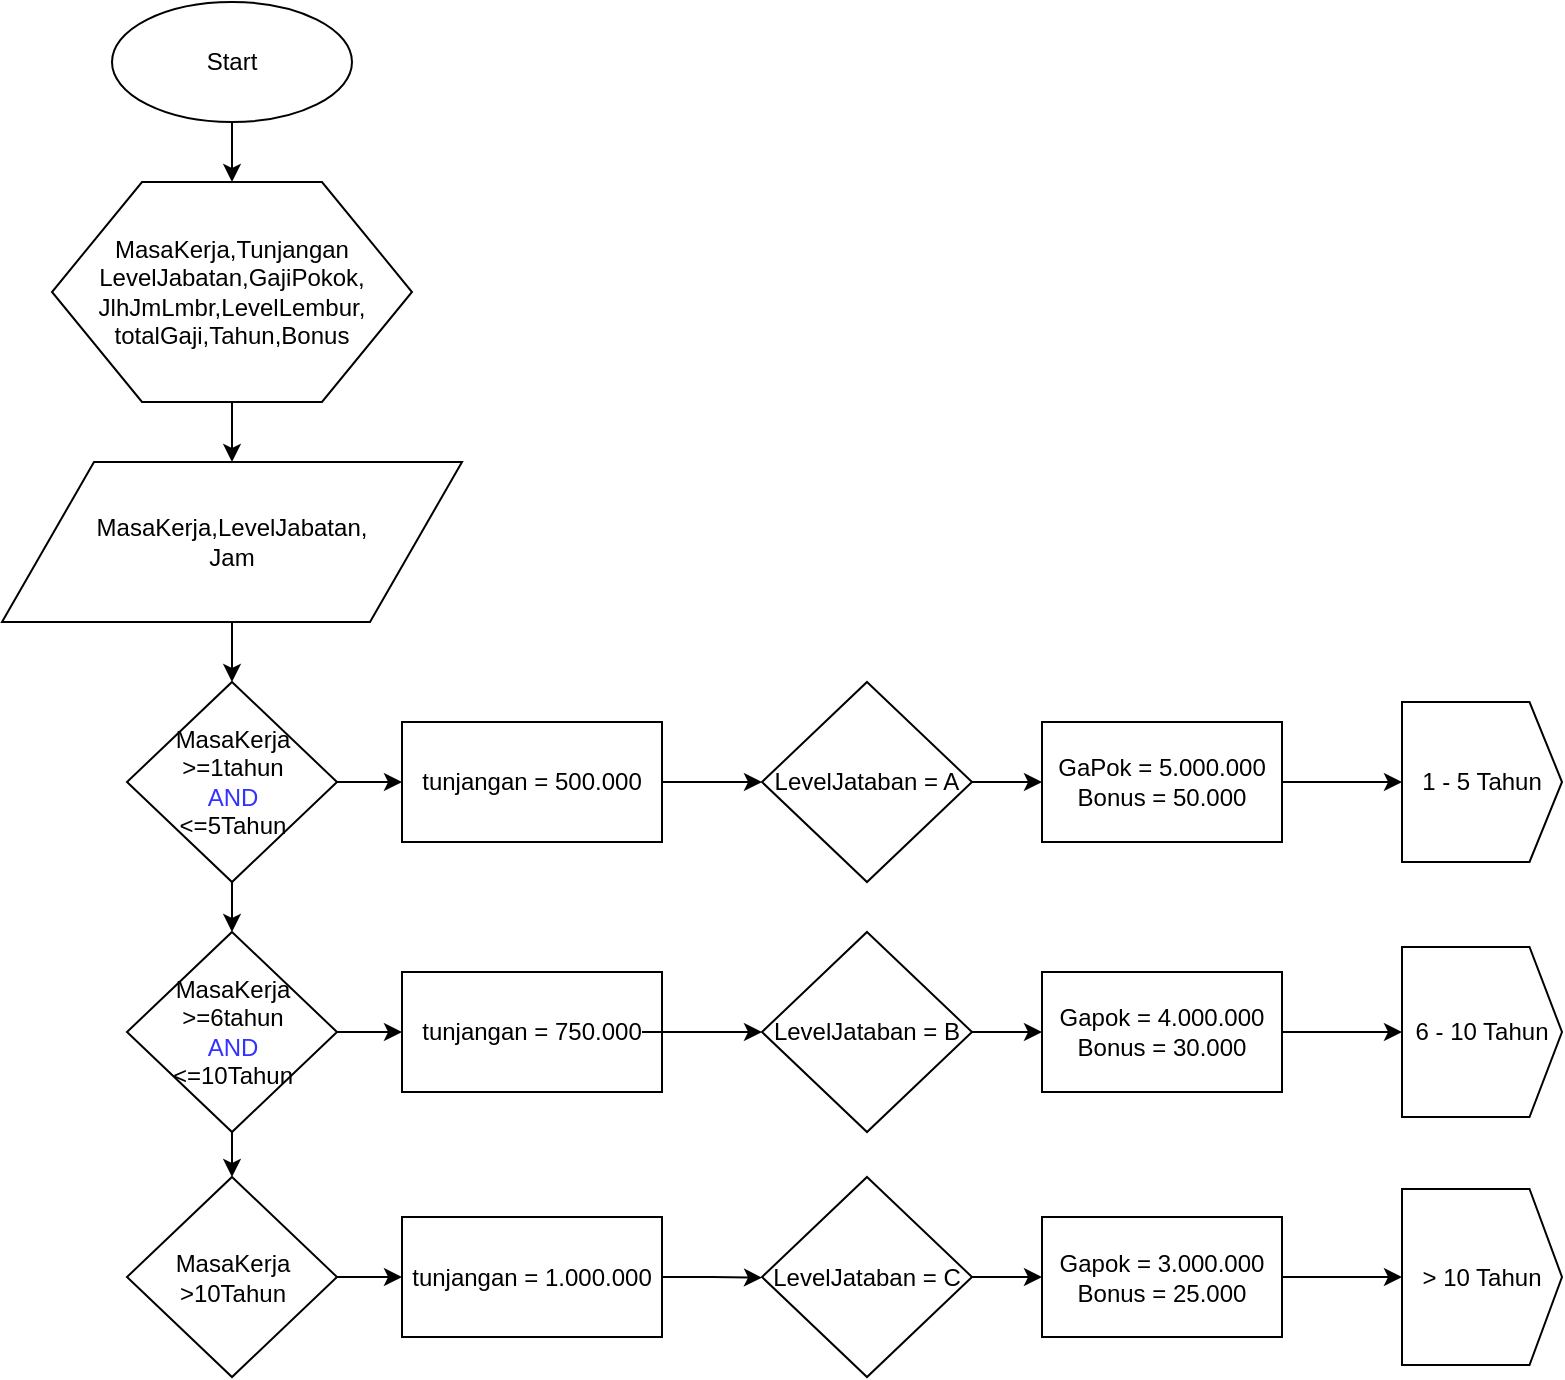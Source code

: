<mxfile version="12.1.3" type="github" pages="3">
  <diagram id="6a731a19-8d31-9384-78a2-239565b7b9f0" name="Page-1">
    <mxGraphModel dx="1423" dy="797" grid="1" gridSize="10" guides="1" tooltips="1" connect="1" arrows="1" fold="1" page="1" pageScale="1" pageWidth="3300" pageHeight="2339" background="#ffffff" math="0" shadow="0">
      <root>
        <mxCell id="0"/>
        <mxCell id="1" parent="0"/>
        <mxCell id="Qgxx7pnSmwGBrbIEIWsP-57" value="" style="edgeStyle=orthogonalEdgeStyle;rounded=0;orthogonalLoop=1;jettySize=auto;html=1;" parent="1" source="Qgxx7pnSmwGBrbIEIWsP-55" target="Qgxx7pnSmwGBrbIEIWsP-56" edge="1">
          <mxGeometry relative="1" as="geometry"/>
        </mxCell>
        <mxCell id="Qgxx7pnSmwGBrbIEIWsP-55" value="Start" style="ellipse;whiteSpace=wrap;html=1;" parent="1" vertex="1">
          <mxGeometry x="55" y="60" width="120" height="60" as="geometry"/>
        </mxCell>
        <mxCell id="Qgxx7pnSmwGBrbIEIWsP-59" value="" style="edgeStyle=orthogonalEdgeStyle;rounded=0;orthogonalLoop=1;jettySize=auto;html=1;" parent="1" source="Qgxx7pnSmwGBrbIEIWsP-56" target="Qgxx7pnSmwGBrbIEIWsP-58" edge="1">
          <mxGeometry relative="1" as="geometry"/>
        </mxCell>
        <mxCell id="Qgxx7pnSmwGBrbIEIWsP-56" value="MasaKerja,Tunjangan&lt;br&gt;LevelJabatan,GajiPokok,&lt;br&gt;JlhJmLmbr,LevelLembur,&lt;br&gt;totalGaji,Tahun,Bonus" style="shape=hexagon;perimeter=hexagonPerimeter2;whiteSpace=wrap;html=1;" parent="1" vertex="1">
          <mxGeometry x="25" y="150" width="180" height="110" as="geometry"/>
        </mxCell>
        <mxCell id="Qgxx7pnSmwGBrbIEIWsP-61" value="" style="edgeStyle=orthogonalEdgeStyle;rounded=0;orthogonalLoop=1;jettySize=auto;html=1;" parent="1" source="Qgxx7pnSmwGBrbIEIWsP-58" target="Qgxx7pnSmwGBrbIEIWsP-60" edge="1">
          <mxGeometry relative="1" as="geometry"/>
        </mxCell>
        <mxCell id="Qgxx7pnSmwGBrbIEIWsP-58" value="MasaKerja,LevelJabatan,&lt;br&gt;Jam" style="shape=parallelogram;perimeter=parallelogramPerimeter;whiteSpace=wrap;html=1;" parent="1" vertex="1">
          <mxGeometry y="290" width="230" height="80" as="geometry"/>
        </mxCell>
        <mxCell id="Qgxx7pnSmwGBrbIEIWsP-66" value="" style="edgeStyle=orthogonalEdgeStyle;rounded=0;orthogonalLoop=1;jettySize=auto;html=1;" parent="1" source="Qgxx7pnSmwGBrbIEIWsP-60" target="Qgxx7pnSmwGBrbIEIWsP-63" edge="1">
          <mxGeometry relative="1" as="geometry"/>
        </mxCell>
        <mxCell id="dYlzVkUk47u2wLpIIhUg-4" value="" style="edgeStyle=orthogonalEdgeStyle;rounded=0;orthogonalLoop=1;jettySize=auto;html=1;" parent="1" source="Qgxx7pnSmwGBrbIEIWsP-60" target="dYlzVkUk47u2wLpIIhUg-2" edge="1">
          <mxGeometry relative="1" as="geometry"/>
        </mxCell>
        <mxCell id="Qgxx7pnSmwGBrbIEIWsP-60" value="MasaKerja&lt;br&gt;&amp;gt;=1tahun&lt;br&gt;&lt;font color=&quot;#3333ff&quot;&gt;AND&lt;/font&gt;&lt;br&gt;&amp;lt;=5Tahun" style="rhombus;whiteSpace=wrap;html=1;" parent="1" vertex="1">
          <mxGeometry x="62.5" y="400" width="105" height="100" as="geometry"/>
        </mxCell>
        <mxCell id="Qgxx7pnSmwGBrbIEIWsP-65" value="" style="edgeStyle=orthogonalEdgeStyle;rounded=0;orthogonalLoop=1;jettySize=auto;html=1;" parent="1" source="Qgxx7pnSmwGBrbIEIWsP-63" edge="1">
          <mxGeometry relative="1" as="geometry">
            <mxPoint x="380" y="450" as="targetPoint"/>
          </mxGeometry>
        </mxCell>
        <mxCell id="Qgxx7pnSmwGBrbIEIWsP-63" value="tunjangan = 500.000" style="rounded=0;whiteSpace=wrap;html=1;" parent="1" vertex="1">
          <mxGeometry x="200" y="420" width="130" height="60" as="geometry"/>
        </mxCell>
        <mxCell id="dYlzVkUk47u2wLpIIhUg-1" value="" style="edgeStyle=orthogonalEdgeStyle;rounded=0;orthogonalLoop=1;jettySize=auto;html=1;" parent="1" source="dYlzVkUk47u2wLpIIhUg-2" target="dYlzVkUk47u2wLpIIhUg-3" edge="1">
          <mxGeometry relative="1" as="geometry"/>
        </mxCell>
        <mxCell id="dYlzVkUk47u2wLpIIhUg-8" value="" style="edgeStyle=orthogonalEdgeStyle;rounded=0;orthogonalLoop=1;jettySize=auto;html=1;" parent="1" source="dYlzVkUk47u2wLpIIhUg-2" target="dYlzVkUk47u2wLpIIhUg-6" edge="1">
          <mxGeometry relative="1" as="geometry"/>
        </mxCell>
        <mxCell id="dYlzVkUk47u2wLpIIhUg-2" value="MasaKerja&lt;br&gt;&amp;gt;=6tahun&lt;br&gt;&lt;font color=&quot;#3333ff&quot;&gt;AND&lt;/font&gt;&lt;br&gt;&amp;lt;=10Tahun" style="rhombus;whiteSpace=wrap;html=1;" parent="1" vertex="1">
          <mxGeometry x="62.5" y="525" width="105" height="100" as="geometry"/>
        </mxCell>
        <mxCell id="dYlzVkUk47u2wLpIIhUg-3" value="tunjangan = 750.000" style="rounded=0;whiteSpace=wrap;html=1;" parent="1" vertex="1">
          <mxGeometry x="200" y="545" width="130" height="60" as="geometry"/>
        </mxCell>
        <mxCell id="dYlzVkUk47u2wLpIIhUg-5" value="" style="edgeStyle=orthogonalEdgeStyle;rounded=0;orthogonalLoop=1;jettySize=auto;html=1;" parent="1" source="dYlzVkUk47u2wLpIIhUg-6" target="dYlzVkUk47u2wLpIIhUg-7" edge="1">
          <mxGeometry relative="1" as="geometry"/>
        </mxCell>
        <mxCell id="dYlzVkUk47u2wLpIIhUg-6" value="MasaKerja&lt;br&gt;&amp;gt;10Tahun" style="rhombus;whiteSpace=wrap;html=1;" parent="1" vertex="1">
          <mxGeometry x="62.5" y="647.5" width="105" height="100" as="geometry"/>
        </mxCell>
        <mxCell id="dYlzVkUk47u2wLpIIhUg-7" value="tunjangan = 1.000.000" style="rounded=0;whiteSpace=wrap;html=1;" parent="1" vertex="1">
          <mxGeometry x="200" y="667.5" width="130" height="60" as="geometry"/>
        </mxCell>
        <mxCell id="dYlzVkUk47u2wLpIIhUg-13" value="" style="edgeStyle=orthogonalEdgeStyle;rounded=0;orthogonalLoop=1;jettySize=auto;html=1;" parent="1" edge="1">
          <mxGeometry relative="1" as="geometry">
            <mxPoint x="320" y="575" as="sourcePoint"/>
            <mxPoint x="380" y="575" as="targetPoint"/>
          </mxGeometry>
        </mxCell>
        <mxCell id="dYlzVkUk47u2wLpIIhUg-15" value="" style="edgeStyle=orthogonalEdgeStyle;rounded=0;orthogonalLoop=1;jettySize=auto;html=1;exitX=1;exitY=0.5;exitDx=0;exitDy=0;" parent="1" source="dYlzVkUk47u2wLpIIhUg-7" edge="1">
          <mxGeometry relative="1" as="geometry">
            <mxPoint x="340" y="698" as="sourcePoint"/>
            <mxPoint x="380" y="697.833" as="targetPoint"/>
          </mxGeometry>
        </mxCell>
        <mxCell id="md7aP9a993Q4YNCQHjae-6" value="" style="edgeStyle=orthogonalEdgeStyle;rounded=0;orthogonalLoop=1;jettySize=auto;html=1;" parent="1" source="md7aP9a993Q4YNCQHjae-3" target="md7aP9a993Q4YNCQHjae-4" edge="1">
          <mxGeometry relative="1" as="geometry"/>
        </mxCell>
        <mxCell id="md7aP9a993Q4YNCQHjae-3" value="LevelJataban = A" style="rhombus;whiteSpace=wrap;html=1;" parent="1" vertex="1">
          <mxGeometry x="380" y="400" width="105" height="100" as="geometry"/>
        </mxCell>
        <mxCell id="DAVtJFWMKiSFKnXcEgFz-4" value="" style="edgeStyle=orthogonalEdgeStyle;rounded=0;orthogonalLoop=1;jettySize=auto;html=1;" edge="1" parent="1" source="md7aP9a993Q4YNCQHjae-4" target="DAVtJFWMKiSFKnXcEgFz-1">
          <mxGeometry relative="1" as="geometry"/>
        </mxCell>
        <mxCell id="md7aP9a993Q4YNCQHjae-4" value="GaPok = 5.000.000&lt;br&gt;Bonus = 50.000" style="rounded=0;whiteSpace=wrap;html=1;" parent="1" vertex="1">
          <mxGeometry x="520" y="420" width="120" height="60" as="geometry"/>
        </mxCell>
        <mxCell id="md7aP9a993Q4YNCQHjae-7" value="" style="edgeStyle=orthogonalEdgeStyle;rounded=0;orthogonalLoop=1;jettySize=auto;html=1;" parent="1" source="md7aP9a993Q4YNCQHjae-8" target="md7aP9a993Q4YNCQHjae-9" edge="1">
          <mxGeometry relative="1" as="geometry"/>
        </mxCell>
        <mxCell id="md7aP9a993Q4YNCQHjae-8" value="LevelJataban = B" style="rhombus;whiteSpace=wrap;html=1;" parent="1" vertex="1">
          <mxGeometry x="380" y="525" width="105" height="100" as="geometry"/>
        </mxCell>
        <mxCell id="DAVtJFWMKiSFKnXcEgFz-5" value="" style="edgeStyle=orthogonalEdgeStyle;rounded=0;orthogonalLoop=1;jettySize=auto;html=1;" edge="1" parent="1" source="md7aP9a993Q4YNCQHjae-9" target="DAVtJFWMKiSFKnXcEgFz-2">
          <mxGeometry relative="1" as="geometry"/>
        </mxCell>
        <mxCell id="md7aP9a993Q4YNCQHjae-9" value="Gapok = 4.000.000&lt;br&gt;Bonus = 30.000" style="rounded=0;whiteSpace=wrap;html=1;" parent="1" vertex="1">
          <mxGeometry x="520" y="545" width="120" height="60" as="geometry"/>
        </mxCell>
        <mxCell id="md7aP9a993Q4YNCQHjae-10" value="" style="edgeStyle=orthogonalEdgeStyle;rounded=0;orthogonalLoop=1;jettySize=auto;html=1;" parent="1" source="md7aP9a993Q4YNCQHjae-11" target="md7aP9a993Q4YNCQHjae-12" edge="1">
          <mxGeometry relative="1" as="geometry"/>
        </mxCell>
        <mxCell id="md7aP9a993Q4YNCQHjae-11" value="LevelJataban = C" style="rhombus;whiteSpace=wrap;html=1;" parent="1" vertex="1">
          <mxGeometry x="380" y="647.5" width="105" height="100" as="geometry"/>
        </mxCell>
        <mxCell id="DAVtJFWMKiSFKnXcEgFz-6" value="" style="edgeStyle=orthogonalEdgeStyle;rounded=0;orthogonalLoop=1;jettySize=auto;html=1;" edge="1" parent="1" source="md7aP9a993Q4YNCQHjae-12" target="DAVtJFWMKiSFKnXcEgFz-3">
          <mxGeometry relative="1" as="geometry"/>
        </mxCell>
        <mxCell id="md7aP9a993Q4YNCQHjae-12" value="Gapok = 3.000.000&lt;br&gt;Bonus = 25.000" style="rounded=0;whiteSpace=wrap;html=1;" parent="1" vertex="1">
          <mxGeometry x="520" y="667.5" width="120" height="60" as="geometry"/>
        </mxCell>
        <mxCell id="DAVtJFWMKiSFKnXcEgFz-1" value="1 - 5 Tahun" style="shape=offPageConnector;whiteSpace=wrap;html=1;direction=north;size=0.203;" vertex="1" parent="1">
          <mxGeometry x="700" y="410" width="80" height="80" as="geometry"/>
        </mxCell>
        <mxCell id="DAVtJFWMKiSFKnXcEgFz-2" value="6 - 10 Tahun" style="shape=offPageConnector;whiteSpace=wrap;html=1;direction=north;size=0.203;" vertex="1" parent="1">
          <mxGeometry x="700" y="532.5" width="80" height="85" as="geometry"/>
        </mxCell>
        <mxCell id="DAVtJFWMKiSFKnXcEgFz-3" value="&amp;gt; 10 Tahun" style="shape=offPageConnector;whiteSpace=wrap;html=1;direction=north;size=0.203;" vertex="1" parent="1">
          <mxGeometry x="700" y="653.5" width="80" height="88" as="geometry"/>
        </mxCell>
      </root>
    </mxGraphModel>
  </diagram>
  <diagram id="wxg3SZZf4_jRpzEFONYv" name="Page-2">
    <mxGraphModel dx="1220" dy="683" grid="1" gridSize="10" guides="1" tooltips="1" connect="1" arrows="1" fold="1" page="1" pageScale="1" pageWidth="3300" pageHeight="2339" math="0" shadow="0">
      <root>
        <mxCell id="HwUOER14EXXH4MtBdWi0-0"/>
        <mxCell id="HwUOER14EXXH4MtBdWi0-1" parent="HwUOER14EXXH4MtBdWi0-0"/>
        <mxCell id="-7s1I6QiPSg-vK6KR4A9-10" value="" style="edgeStyle=orthogonalEdgeStyle;rounded=0;orthogonalLoop=1;jettySize=auto;html=1;" parent="HwUOER14EXXH4MtBdWi0-1" source="jdGRFoq5E-V2CgojmwZb-0" target="-7s1I6QiPSg-vK6KR4A9-2" edge="1">
          <mxGeometry relative="1" as="geometry"/>
        </mxCell>
        <mxCell id="jdGRFoq5E-V2CgojmwZb-0" value="1 - 5 Tahun" style="shape=offPageConnector;whiteSpace=wrap;html=1;direction=west;size=0.203;" parent="HwUOER14EXXH4MtBdWi0-1" vertex="1">
          <mxGeometry x="152.5" y="150" width="100" height="80" as="geometry"/>
        </mxCell>
        <mxCell id="-7s1I6QiPSg-vK6KR4A9-1" value="" style="edgeStyle=orthogonalEdgeStyle;rounded=0;orthogonalLoop=1;jettySize=auto;html=1;" parent="HwUOER14EXXH4MtBdWi0-1" source="-7s1I6QiPSg-vK6KR4A9-2" target="-7s1I6QiPSg-vK6KR4A9-3" edge="1">
          <mxGeometry relative="1" as="geometry"/>
        </mxCell>
        <mxCell id="-7s1I6QiPSg-vK6KR4A9-11" value="" style="edgeStyle=orthogonalEdgeStyle;rounded=0;orthogonalLoop=1;jettySize=auto;html=1;" parent="HwUOER14EXXH4MtBdWi0-1" source="-7s1I6QiPSg-vK6KR4A9-2" target="-7s1I6QiPSg-vK6KR4A9-5" edge="1">
          <mxGeometry relative="1" as="geometry"/>
        </mxCell>
        <mxCell id="-7s1I6QiPSg-vK6KR4A9-2" value="LevelJataban = A" style="rhombus;whiteSpace=wrap;html=1;" parent="HwUOER14EXXH4MtBdWi0-1" vertex="1">
          <mxGeometry x="150" y="270" width="105" height="100" as="geometry"/>
        </mxCell>
        <mxCell id="-7s1I6QiPSg-vK6KR4A9-3" value="Bonus = 50.000" style="rounded=0;whiteSpace=wrap;html=1;" parent="HwUOER14EXXH4MtBdWi0-1" vertex="1">
          <mxGeometry x="290" y="290" width="120" height="60" as="geometry"/>
        </mxCell>
        <mxCell id="-7s1I6QiPSg-vK6KR4A9-4" value="" style="edgeStyle=orthogonalEdgeStyle;rounded=0;orthogonalLoop=1;jettySize=auto;html=1;" parent="HwUOER14EXXH4MtBdWi0-1" source="-7s1I6QiPSg-vK6KR4A9-5" target="-7s1I6QiPSg-vK6KR4A9-6" edge="1">
          <mxGeometry relative="1" as="geometry"/>
        </mxCell>
        <mxCell id="-7s1I6QiPSg-vK6KR4A9-12" value="" style="edgeStyle=orthogonalEdgeStyle;rounded=0;orthogonalLoop=1;jettySize=auto;html=1;" parent="HwUOER14EXXH4MtBdWi0-1" source="-7s1I6QiPSg-vK6KR4A9-5" target="-7s1I6QiPSg-vK6KR4A9-8" edge="1">
          <mxGeometry relative="1" as="geometry"/>
        </mxCell>
        <mxCell id="-7s1I6QiPSg-vK6KR4A9-5" value="LevelJataban = B" style="rhombus;whiteSpace=wrap;html=1;" parent="HwUOER14EXXH4MtBdWi0-1" vertex="1">
          <mxGeometry x="150" y="395" width="105" height="100" as="geometry"/>
        </mxCell>
        <mxCell id="-7s1I6QiPSg-vK6KR4A9-6" value="Bonus = 30.000" style="rounded=0;whiteSpace=wrap;html=1;" parent="HwUOER14EXXH4MtBdWi0-1" vertex="1">
          <mxGeometry x="290" y="415" width="120" height="60" as="geometry"/>
        </mxCell>
        <mxCell id="-7s1I6QiPSg-vK6KR4A9-7" value="" style="edgeStyle=orthogonalEdgeStyle;rounded=0;orthogonalLoop=1;jettySize=auto;html=1;" parent="HwUOER14EXXH4MtBdWi0-1" source="-7s1I6QiPSg-vK6KR4A9-8" target="-7s1I6QiPSg-vK6KR4A9-9" edge="1">
          <mxGeometry relative="1" as="geometry"/>
        </mxCell>
        <mxCell id="-7s1I6QiPSg-vK6KR4A9-8" value="LevelJataban = C" style="rhombus;whiteSpace=wrap;html=1;" parent="HwUOER14EXXH4MtBdWi0-1" vertex="1">
          <mxGeometry x="150" y="517.5" width="105" height="100" as="geometry"/>
        </mxCell>
        <mxCell id="-7s1I6QiPSg-vK6KR4A9-9" value="Bonus = 25.000" style="rounded=0;whiteSpace=wrap;html=1;" parent="HwUOER14EXXH4MtBdWi0-1" vertex="1">
          <mxGeometry x="290" y="537.5" width="120" height="60" as="geometry"/>
        </mxCell>
        <mxCell id="-7s1I6QiPSg-vK6KR4A9-13" value="" style="edgeStyle=orthogonalEdgeStyle;rounded=0;orthogonalLoop=1;jettySize=auto;html=1;" parent="HwUOER14EXXH4MtBdWi0-1" source="-7s1I6QiPSg-vK6KR4A9-14" target="-7s1I6QiPSg-vK6KR4A9-17" edge="1">
          <mxGeometry relative="1" as="geometry"/>
        </mxCell>
        <mxCell id="-7s1I6QiPSg-vK6KR4A9-14" value="6 - 10 Tahun" style="shape=offPageConnector;whiteSpace=wrap;html=1;direction=west;size=0.203;" parent="HwUOER14EXXH4MtBdWi0-1" vertex="1">
          <mxGeometry x="482.5" y="150" width="100" height="80" as="geometry"/>
        </mxCell>
        <mxCell id="-7s1I6QiPSg-vK6KR4A9-15" value="" style="edgeStyle=orthogonalEdgeStyle;rounded=0;orthogonalLoop=1;jettySize=auto;html=1;" parent="HwUOER14EXXH4MtBdWi0-1" source="-7s1I6QiPSg-vK6KR4A9-17" target="-7s1I6QiPSg-vK6KR4A9-18" edge="1">
          <mxGeometry relative="1" as="geometry"/>
        </mxCell>
        <mxCell id="-7s1I6QiPSg-vK6KR4A9-16" value="" style="edgeStyle=orthogonalEdgeStyle;rounded=0;orthogonalLoop=1;jettySize=auto;html=1;" parent="HwUOER14EXXH4MtBdWi0-1" source="-7s1I6QiPSg-vK6KR4A9-17" target="-7s1I6QiPSg-vK6KR4A9-21" edge="1">
          <mxGeometry relative="1" as="geometry"/>
        </mxCell>
        <mxCell id="-7s1I6QiPSg-vK6KR4A9-17" value="LevelJataban = A" style="rhombus;whiteSpace=wrap;html=1;" parent="HwUOER14EXXH4MtBdWi0-1" vertex="1">
          <mxGeometry x="480" y="270" width="105" height="100" as="geometry"/>
        </mxCell>
        <mxCell id="-7s1I6QiPSg-vK6KR4A9-18" value="Bonus = 75.000" style="rounded=0;whiteSpace=wrap;html=1;" parent="HwUOER14EXXH4MtBdWi0-1" vertex="1">
          <mxGeometry x="620" y="290" width="120" height="60" as="geometry"/>
        </mxCell>
        <mxCell id="-7s1I6QiPSg-vK6KR4A9-19" value="" style="edgeStyle=orthogonalEdgeStyle;rounded=0;orthogonalLoop=1;jettySize=auto;html=1;" parent="HwUOER14EXXH4MtBdWi0-1" source="-7s1I6QiPSg-vK6KR4A9-21" target="-7s1I6QiPSg-vK6KR4A9-22" edge="1">
          <mxGeometry relative="1" as="geometry"/>
        </mxCell>
        <mxCell id="-7s1I6QiPSg-vK6KR4A9-20" value="" style="edgeStyle=orthogonalEdgeStyle;rounded=0;orthogonalLoop=1;jettySize=auto;html=1;" parent="HwUOER14EXXH4MtBdWi0-1" source="-7s1I6QiPSg-vK6KR4A9-21" target="-7s1I6QiPSg-vK6KR4A9-24" edge="1">
          <mxGeometry relative="1" as="geometry"/>
        </mxCell>
        <mxCell id="-7s1I6QiPSg-vK6KR4A9-21" value="LevelJataban = B" style="rhombus;whiteSpace=wrap;html=1;" parent="HwUOER14EXXH4MtBdWi0-1" vertex="1">
          <mxGeometry x="480" y="395" width="105" height="100" as="geometry"/>
        </mxCell>
        <mxCell id="-7s1I6QiPSg-vK6KR4A9-22" value="Bonus = 65.000" style="rounded=0;whiteSpace=wrap;html=1;" parent="HwUOER14EXXH4MtBdWi0-1" vertex="1">
          <mxGeometry x="620" y="415" width="120" height="60" as="geometry"/>
        </mxCell>
        <mxCell id="-7s1I6QiPSg-vK6KR4A9-23" value="" style="edgeStyle=orthogonalEdgeStyle;rounded=0;orthogonalLoop=1;jettySize=auto;html=1;" parent="HwUOER14EXXH4MtBdWi0-1" source="-7s1I6QiPSg-vK6KR4A9-24" target="-7s1I6QiPSg-vK6KR4A9-25" edge="1">
          <mxGeometry relative="1" as="geometry"/>
        </mxCell>
        <mxCell id="-7s1I6QiPSg-vK6KR4A9-24" value="LevelJataban = C" style="rhombus;whiteSpace=wrap;html=1;" parent="HwUOER14EXXH4MtBdWi0-1" vertex="1">
          <mxGeometry x="480" y="517.5" width="105" height="100" as="geometry"/>
        </mxCell>
        <mxCell id="-7s1I6QiPSg-vK6KR4A9-25" value="Bonus = 60.000" style="rounded=0;whiteSpace=wrap;html=1;" parent="HwUOER14EXXH4MtBdWi0-1" vertex="1">
          <mxGeometry x="620" y="537.5" width="120" height="60" as="geometry"/>
        </mxCell>
        <mxCell id="-7s1I6QiPSg-vK6KR4A9-26" value="" style="edgeStyle=orthogonalEdgeStyle;rounded=0;orthogonalLoop=1;jettySize=auto;html=1;" parent="HwUOER14EXXH4MtBdWi0-1" source="-7s1I6QiPSg-vK6KR4A9-27" target="-7s1I6QiPSg-vK6KR4A9-30" edge="1">
          <mxGeometry relative="1" as="geometry"/>
        </mxCell>
        <mxCell id="-7s1I6QiPSg-vK6KR4A9-27" value="&amp;gt; 10 Tahun" style="shape=offPageConnector;whiteSpace=wrap;html=1;direction=west;size=0.203;" parent="HwUOER14EXXH4MtBdWi0-1" vertex="1">
          <mxGeometry x="802.5" y="150" width="100" height="80" as="geometry"/>
        </mxCell>
        <mxCell id="-7s1I6QiPSg-vK6KR4A9-28" value="" style="edgeStyle=orthogonalEdgeStyle;rounded=0;orthogonalLoop=1;jettySize=auto;html=1;" parent="HwUOER14EXXH4MtBdWi0-1" source="-7s1I6QiPSg-vK6KR4A9-30" target="-7s1I6QiPSg-vK6KR4A9-31" edge="1">
          <mxGeometry relative="1" as="geometry"/>
        </mxCell>
        <mxCell id="-7s1I6QiPSg-vK6KR4A9-29" value="" style="edgeStyle=orthogonalEdgeStyle;rounded=0;orthogonalLoop=1;jettySize=auto;html=1;" parent="HwUOER14EXXH4MtBdWi0-1" source="-7s1I6QiPSg-vK6KR4A9-30" target="-7s1I6QiPSg-vK6KR4A9-34" edge="1">
          <mxGeometry relative="1" as="geometry"/>
        </mxCell>
        <mxCell id="-7s1I6QiPSg-vK6KR4A9-30" value="LevelJataban = A" style="rhombus;whiteSpace=wrap;html=1;" parent="HwUOER14EXXH4MtBdWi0-1" vertex="1">
          <mxGeometry x="800" y="270" width="105" height="100" as="geometry"/>
        </mxCell>
        <mxCell id="-7s1I6QiPSg-vK6KR4A9-31" value="Bonus = 100.000" style="rounded=0;whiteSpace=wrap;html=1;" parent="HwUOER14EXXH4MtBdWi0-1" vertex="1">
          <mxGeometry x="940" y="290" width="120" height="60" as="geometry"/>
        </mxCell>
        <mxCell id="-7s1I6QiPSg-vK6KR4A9-32" value="" style="edgeStyle=orthogonalEdgeStyle;rounded=0;orthogonalLoop=1;jettySize=auto;html=1;" parent="HwUOER14EXXH4MtBdWi0-1" source="-7s1I6QiPSg-vK6KR4A9-34" target="-7s1I6QiPSg-vK6KR4A9-35" edge="1">
          <mxGeometry relative="1" as="geometry"/>
        </mxCell>
        <mxCell id="-7s1I6QiPSg-vK6KR4A9-33" value="" style="edgeStyle=orthogonalEdgeStyle;rounded=0;orthogonalLoop=1;jettySize=auto;html=1;" parent="HwUOER14EXXH4MtBdWi0-1" source="-7s1I6QiPSg-vK6KR4A9-34" target="-7s1I6QiPSg-vK6KR4A9-37" edge="1">
          <mxGeometry relative="1" as="geometry"/>
        </mxCell>
        <mxCell id="-7s1I6QiPSg-vK6KR4A9-34" value="LevelJataban = B" style="rhombus;whiteSpace=wrap;html=1;" parent="HwUOER14EXXH4MtBdWi0-1" vertex="1">
          <mxGeometry x="800" y="395" width="105" height="100" as="geometry"/>
        </mxCell>
        <mxCell id="-7s1I6QiPSg-vK6KR4A9-35" value="Bonus = 85.000" style="rounded=0;whiteSpace=wrap;html=1;" parent="HwUOER14EXXH4MtBdWi0-1" vertex="1">
          <mxGeometry x="940" y="415" width="120" height="60" as="geometry"/>
        </mxCell>
        <mxCell id="-7s1I6QiPSg-vK6KR4A9-36" value="" style="edgeStyle=orthogonalEdgeStyle;rounded=0;orthogonalLoop=1;jettySize=auto;html=1;" parent="HwUOER14EXXH4MtBdWi0-1" source="-7s1I6QiPSg-vK6KR4A9-37" target="-7s1I6QiPSg-vK6KR4A9-38" edge="1">
          <mxGeometry relative="1" as="geometry"/>
        </mxCell>
        <mxCell id="-7s1I6QiPSg-vK6KR4A9-37" value="LevelJataban = C" style="rhombus;whiteSpace=wrap;html=1;" parent="HwUOER14EXXH4MtBdWi0-1" vertex="1">
          <mxGeometry x="800" y="517.5" width="105" height="100" as="geometry"/>
        </mxCell>
        <mxCell id="-7s1I6QiPSg-vK6KR4A9-38" value="Bonus = 75.000" style="rounded=0;whiteSpace=wrap;html=1;" parent="HwUOER14EXXH4MtBdWi0-1" vertex="1">
          <mxGeometry x="940" y="537.5" width="120" height="60" as="geometry"/>
        </mxCell>
        <mxCell id="-7s1I6QiPSg-vK6KR4A9-39" value="" style="edgeStyle=elbowEdgeStyle;elbow=horizontal;endArrow=classic;html=1;exitX=1;exitY=0.5;exitDx=0;exitDy=0;" parent="HwUOER14EXXH4MtBdWi0-1" source="-7s1I6QiPSg-vK6KR4A9-3" edge="1">
          <mxGeometry width="50" height="50" relative="1" as="geometry">
            <mxPoint x="250" y="680" as="sourcePoint"/>
            <mxPoint x="440" y="640" as="targetPoint"/>
            <Array as="points">
              <mxPoint x="440" y="470"/>
            </Array>
          </mxGeometry>
        </mxCell>
        <mxCell id="-7s1I6QiPSg-vK6KR4A9-40" value="" style="edgeStyle=elbowEdgeStyle;elbow=horizontal;endArrow=classic;html=1;exitX=1;exitY=0.5;exitDx=0;exitDy=0;" parent="HwUOER14EXXH4MtBdWi0-1" source="-7s1I6QiPSg-vK6KR4A9-6" edge="1">
          <mxGeometry width="50" height="50" relative="1" as="geometry">
            <mxPoint x="170" y="700" as="sourcePoint"/>
            <mxPoint x="440" y="640" as="targetPoint"/>
            <Array as="points">
              <mxPoint x="440" y="540"/>
            </Array>
          </mxGeometry>
        </mxCell>
        <mxCell id="-7s1I6QiPSg-vK6KR4A9-41" value="" style="edgeStyle=elbowEdgeStyle;elbow=horizontal;endArrow=classic;html=1;exitX=1;exitY=0.5;exitDx=0;exitDy=0;" parent="HwUOER14EXXH4MtBdWi0-1" source="-7s1I6QiPSg-vK6KR4A9-9" edge="1">
          <mxGeometry width="50" height="50" relative="1" as="geometry">
            <mxPoint x="190" y="750" as="sourcePoint"/>
            <mxPoint x="440" y="640" as="targetPoint"/>
            <Array as="points">
              <mxPoint x="440" y="600"/>
            </Array>
          </mxGeometry>
        </mxCell>
        <mxCell id="-7s1I6QiPSg-vK6KR4A9-42" value="" style="edgeStyle=elbowEdgeStyle;elbow=horizontal;endArrow=classic;html=1;exitX=1;exitY=0.5;exitDx=0;exitDy=0;" parent="HwUOER14EXXH4MtBdWi0-1" edge="1">
          <mxGeometry width="50" height="50" relative="1" as="geometry">
            <mxPoint x="740" y="319.857" as="sourcePoint"/>
            <mxPoint x="770" y="640" as="targetPoint"/>
            <Array as="points">
              <mxPoint x="770" y="470"/>
            </Array>
          </mxGeometry>
        </mxCell>
        <mxCell id="-7s1I6QiPSg-vK6KR4A9-43" value="" style="edgeStyle=elbowEdgeStyle;elbow=horizontal;endArrow=classic;html=1;exitX=1;exitY=0.5;exitDx=0;exitDy=0;" parent="HwUOER14EXXH4MtBdWi0-1" edge="1">
          <mxGeometry width="50" height="50" relative="1" as="geometry">
            <mxPoint x="740" y="445.571" as="sourcePoint"/>
            <mxPoint x="770" y="640" as="targetPoint"/>
            <Array as="points">
              <mxPoint x="770" y="540"/>
            </Array>
          </mxGeometry>
        </mxCell>
        <mxCell id="-7s1I6QiPSg-vK6KR4A9-44" value="" style="edgeStyle=elbowEdgeStyle;elbow=horizontal;endArrow=classic;html=1;exitX=1;exitY=0.5;exitDx=0;exitDy=0;" parent="HwUOER14EXXH4MtBdWi0-1" edge="1">
          <mxGeometry width="50" height="50" relative="1" as="geometry">
            <mxPoint x="740" y="567" as="sourcePoint"/>
            <mxPoint x="770" y="640" as="targetPoint"/>
            <Array as="points">
              <mxPoint x="770" y="600"/>
            </Array>
          </mxGeometry>
        </mxCell>
        <mxCell id="-7s1I6QiPSg-vK6KR4A9-45" value="" style="edgeStyle=elbowEdgeStyle;elbow=horizontal;endArrow=classic;html=1;exitX=1;exitY=0.5;exitDx=0;exitDy=0;" parent="HwUOER14EXXH4MtBdWi0-1" edge="1">
          <mxGeometry width="50" height="50" relative="1" as="geometry">
            <mxPoint x="1060" y="319.857" as="sourcePoint"/>
            <mxPoint x="1090" y="640" as="targetPoint"/>
            <Array as="points">
              <mxPoint x="1090" y="470"/>
            </Array>
          </mxGeometry>
        </mxCell>
        <mxCell id="-7s1I6QiPSg-vK6KR4A9-46" value="" style="edgeStyle=elbowEdgeStyle;elbow=horizontal;endArrow=classic;html=1;exitX=1;exitY=0.5;exitDx=0;exitDy=0;" parent="HwUOER14EXXH4MtBdWi0-1" edge="1">
          <mxGeometry width="50" height="50" relative="1" as="geometry">
            <mxPoint x="1060" y="445.571" as="sourcePoint"/>
            <mxPoint x="1090" y="640" as="targetPoint"/>
            <Array as="points">
              <mxPoint x="1090" y="540"/>
            </Array>
          </mxGeometry>
        </mxCell>
        <mxCell id="-7s1I6QiPSg-vK6KR4A9-47" value="" style="edgeStyle=elbowEdgeStyle;elbow=horizontal;endArrow=classic;html=1;exitX=1;exitY=0.5;exitDx=0;exitDy=0;" parent="HwUOER14EXXH4MtBdWi0-1" edge="1">
          <mxGeometry width="50" height="50" relative="1" as="geometry">
            <mxPoint x="1060" y="567" as="sourcePoint"/>
            <mxPoint x="1090" y="640" as="targetPoint"/>
            <Array as="points">
              <mxPoint x="1090" y="600"/>
            </Array>
          </mxGeometry>
        </mxCell>
        <mxCell id="-7s1I6QiPSg-vK6KR4A9-49" value="" style="endArrow=classic;html=1;exitX=0.5;exitY=1;exitDx=0;exitDy=0;" parent="HwUOER14EXXH4MtBdWi0-1" source="-7s1I6QiPSg-vK6KR4A9-8" edge="1">
          <mxGeometry width="50" height="50" relative="1" as="geometry">
            <mxPoint x="180" y="660" as="sourcePoint"/>
            <mxPoint x="203" y="640" as="targetPoint"/>
          </mxGeometry>
        </mxCell>
        <mxCell id="-7s1I6QiPSg-vK6KR4A9-52" value="" style="endArrow=none;html=1;" parent="HwUOER14EXXH4MtBdWi0-1" edge="1">
          <mxGeometry width="50" height="50" relative="1" as="geometry">
            <mxPoint x="200" y="640" as="sourcePoint"/>
            <mxPoint x="1090" y="640" as="targetPoint"/>
          </mxGeometry>
        </mxCell>
        <mxCell id="-7s1I6QiPSg-vK6KR4A9-55" value="" style="endArrow=classic;html=1;exitX=0.5;exitY=1;exitDx=0;exitDy=0;" parent="HwUOER14EXXH4MtBdWi0-1" source="-7s1I6QiPSg-vK6KR4A9-24" edge="1">
          <mxGeometry width="50" height="50" relative="1" as="geometry">
            <mxPoint x="150" y="720" as="sourcePoint"/>
            <mxPoint x="533" y="640" as="targetPoint"/>
          </mxGeometry>
        </mxCell>
        <mxCell id="-7s1I6QiPSg-vK6KR4A9-56" value="" style="endArrow=classic;html=1;exitX=0.5;exitY=1;exitDx=0;exitDy=0;" parent="HwUOER14EXXH4MtBdWi0-1" source="-7s1I6QiPSg-vK6KR4A9-37" edge="1">
          <mxGeometry width="50" height="50" relative="1" as="geometry">
            <mxPoint x="710" y="700" as="sourcePoint"/>
            <mxPoint x="853" y="640" as="targetPoint"/>
          </mxGeometry>
        </mxCell>
        <mxCell id="-7s1I6QiPSg-vK6KR4A9-60" value="" style="endArrow=classic;html=1;" parent="HwUOER14EXXH4MtBdWi0-1" edge="1">
          <mxGeometry width="50" height="50" relative="1" as="geometry">
            <mxPoint x="610" y="640" as="sourcePoint"/>
            <mxPoint x="610" y="710" as="targetPoint"/>
          </mxGeometry>
        </mxCell>
        <mxCell id="-7s1I6QiPSg-vK6KR4A9-63" value="" style="edgeStyle=orthogonalEdgeStyle;rounded=0;orthogonalLoop=1;jettySize=auto;html=1;" parent="HwUOER14EXXH4MtBdWi0-1" source="-7s1I6QiPSg-vK6KR4A9-61" target="-7s1I6QiPSg-vK6KR4A9-62" edge="1">
          <mxGeometry relative="1" as="geometry"/>
        </mxCell>
        <mxCell id="-7s1I6QiPSg-vK6KR4A9-61" value="JmlahJm = (Jam * Bonus )" style="rounded=0;whiteSpace=wrap;html=1;" parent="HwUOER14EXXH4MtBdWi0-1" vertex="1">
          <mxGeometry x="550" y="710" width="120" height="60" as="geometry"/>
        </mxCell>
        <mxCell id="-7s1I6QiPSg-vK6KR4A9-62" value="Hasil" style="shape=offPageConnector;whiteSpace=wrap;html=1;" parent="HwUOER14EXXH4MtBdWi0-1" vertex="1">
          <mxGeometry x="570" y="810" width="80" height="80" as="geometry"/>
        </mxCell>
      </root>
    </mxGraphModel>
  </diagram>
  <diagram id="ABXf7CfiRo2903vuZLPO" name="Page-3">
    <mxGraphModel dx="854" dy="478" grid="1" gridSize="10" guides="1" tooltips="1" connect="1" arrows="1" fold="1" page="1" pageScale="1" pageWidth="3300" pageHeight="2339" math="0" shadow="0">
      <root>
        <mxCell id="_kzM2udPoVxtPwXeLgc--0"/>
        <mxCell id="_kzM2udPoVxtPwXeLgc--1" parent="_kzM2udPoVxtPwXeLgc--0"/>
        <mxCell id="_kzM2udPoVxtPwXeLgc--4" value="" style="edgeStyle=orthogonalEdgeStyle;rounded=0;orthogonalLoop=1;jettySize=auto;html=1;" parent="_kzM2udPoVxtPwXeLgc--1" source="_kzM2udPoVxtPwXeLgc--2" target="_kzM2udPoVxtPwXeLgc--3" edge="1">
          <mxGeometry relative="1" as="geometry"/>
        </mxCell>
        <mxCell id="_kzM2udPoVxtPwXeLgc--2" value="" style="shape=offPageConnector;whiteSpace=wrap;html=1;direction=south;" parent="_kzM2udPoVxtPwXeLgc--1" vertex="1">
          <mxGeometry x="70" y="80" width="80" height="80" as="geometry"/>
        </mxCell>
        <mxCell id="_kzM2udPoVxtPwXeLgc--9" value="" style="edgeStyle=orthogonalEdgeStyle;rounded=0;orthogonalLoop=1;jettySize=auto;html=1;entryX=0.5;entryY=0;entryDx=0;entryDy=0;" parent="_kzM2udPoVxtPwXeLgc--1" source="_kzM2udPoVxtPwXeLgc--3" target="_kzM2udPoVxtPwXeLgc--7" edge="1">
          <mxGeometry relative="1" as="geometry"/>
        </mxCell>
        <mxCell id="_kzM2udPoVxtPwXeLgc--3" value="TotalGaji = masakerja + leveljabatan + JmlJamLembur&amp;nbsp;" style="rounded=0;whiteSpace=wrap;html=1;" parent="_kzM2udPoVxtPwXeLgc--1" vertex="1">
          <mxGeometry x="200" y="90" width="120" height="60" as="geometry"/>
        </mxCell>
        <mxCell id="_kzM2udPoVxtPwXeLgc--11" value="" style="edgeStyle=orthogonalEdgeStyle;rounded=0;orthogonalLoop=1;jettySize=auto;html=1;" parent="_kzM2udPoVxtPwXeLgc--1" source="_kzM2udPoVxtPwXeLgc--7" target="_kzM2udPoVxtPwXeLgc--10" edge="1">
          <mxGeometry relative="1" as="geometry"/>
        </mxCell>
        <mxCell id="_kzM2udPoVxtPwXeLgc--7" value="Tampilkan&lt;br&gt;Masa Kerja =&amp;nbsp;&lt;br&gt;Level Jabatan =&amp;nbsp;&lt;br&gt;Jumlah Jam Lembur = ... x ... =&amp;nbsp;&lt;br&gt;Total Gaji =&amp;nbsp;" style="shape=parallelogram;perimeter=parallelogramPerimeter;whiteSpace=wrap;html=1;" parent="_kzM2udPoVxtPwXeLgc--1" vertex="1">
          <mxGeometry x="155" y="190" width="210" height="80" as="geometry"/>
        </mxCell>
        <mxCell id="_kzM2udPoVxtPwXeLgc--10" value="Selesai" style="ellipse;whiteSpace=wrap;html=1;" parent="_kzM2udPoVxtPwXeLgc--1" vertex="1">
          <mxGeometry x="200" y="310" width="120" height="80" as="geometry"/>
        </mxCell>
      </root>
    </mxGraphModel>
  </diagram>
</mxfile>
